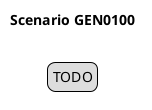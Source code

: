 # Nominal behaviour tests

@startuml
title Scenario GEN0100
legend: TODO
@enduml

@startuml
title Scenario GEN0105
legend: TODO
@enduml

@startuml
title Scenario GEN0200
legend: TODO
@enduml

@startuml
title Scenario GEN0300
legend: TODO
@enduml

@startuml
title Scenario GEN0305
legend: TODO
@enduml

@startuml
title Scenario GEN0310
legend: TODO
@enduml

@startuml
title Scenario OPIN0020
participant "Test Driver" as TD
participant "USS under test" as USS

== Test 1 ==
TD --> USS: PUT /inject/operational_intent\nTotal number of vertices > 10,000
TD <-- USS: 400 Bad Format

== Test 2 ==
TD --> USS: PUT /inject/operational_intent\nTotal number of vertices <= 10,000
TD <-- USS: 200 OK
@enduml

@startuml
title Scenario OPIN0030
participant "Test Driver" as TD
participant "USS under test" as USS

== Test 1 ==
TD --> USS: PUT /inject/operational_intent\nStart time >= now() + 30 days
TD <-- USS: 400 Bad Format

== Test 2 ==
TD --> USS: PUT /inject/operational_intent\nStart time < now() + 30 days
TD <-- USS: 200 OK
@enduml

@startuml
title Scenario OPIN0035
participant "Test Driver" as TD
participant "USS1 under test" as USS1
participant "USS2 mock / staging" as USS2

TD --> USS2: PUT /inject/operational_intent/{entity2}
TD <-- USS2: 200 OK\nOperational Intent 2 created. ovn2 is returned.

TD --> USS1: PUT /inject/operational_intent/{entity2}/{ovn2}
TD <-- USS1: 403 Forbidden
@enduml

@startuml
title Scenario OPIN0040
participant "Test Driver" as TD
participant "USS1 under test" as USS1
participant "USS2 mock / staging" as USS2

== Test 1 (Activated -> Ended) ==

TD --> USS1: PUT /inject/operational_intent/{entity1}
TD <-- USS1: 200 OK - Operational Intent 1 created

TD --> USS2: GET /observe/operational_intent in the area_of_interest of Operational Intent 1
TD <-- USS2: 200 OK and returns the Operational Intent 1 with status Accepted and ovn1_b

...

TD --> USS1: PUT /inject/operational_intent/{entity1}/{ovn1_a}\n**Activate flight**
TD <-- USS1: 200 OK - Operational Intent 1 updated

TD --> USS2: GET /observe/operational_intent in the area_of_interest of Operational Intent 1
TD <-- USS2: 200 OK and returns the Operational Intent 1 with status Activated and ovn1_b

...

TD --> USS1: PUT /inject/operational_intent/{entity1}/{ovn1_b}\n**Cancel flight**
TD <-- USS1: 200 OK - Operational Intent 1 updated

TD --> USS2: GET /observe/operational_intent in the area_of_interest of Operational Intent 1
TD <-- USS2: 200 OK with empty results.


== Test 2 (Accepted -> Ended) ==

TD --> USS1: PUT /inject/operational_intent/{entity1}
TD <-- USS1: 200 OK - Operational Intent 1 created with ovn1_a

TD --> USS2: GET /observe/operational_intent in the area_of_interest of Operational Intent 1
TD <-- USS2: 200 OK and returns the Operational Intent 1 with status Accepted

...

TD --> USS1: PUT /inject/operational_intent/{entity1}/{ovn1_a}\n**Cancel flight**
TD <-- USS1: 200 OK - Operational Intent 1 updated with ovn1_b

TD --> USS2: GET /observe/operational_intent in the area_of_interest of Operational Intent 1
TD <-- USS2: 200 OK with empty results.
@enduml

@startuml
title Scenario USS0005
participant "Test Driver" as TD
participant "USS1 under test" as USS1
participant "DSS" as DSS

TD --> USS1: PUT /inject/operational_intent/{entity1}
TD <-- USS1: 200 OK - Operational Intent 1 created

TD --> DSS: POST /dss/v1/operational_intent_references/query\narea_of_interest of Operational Intent 1
TD <-- DSS: 200 OK - Result contains the Operational Intent 1
@enduml


'TODO: Add other tests